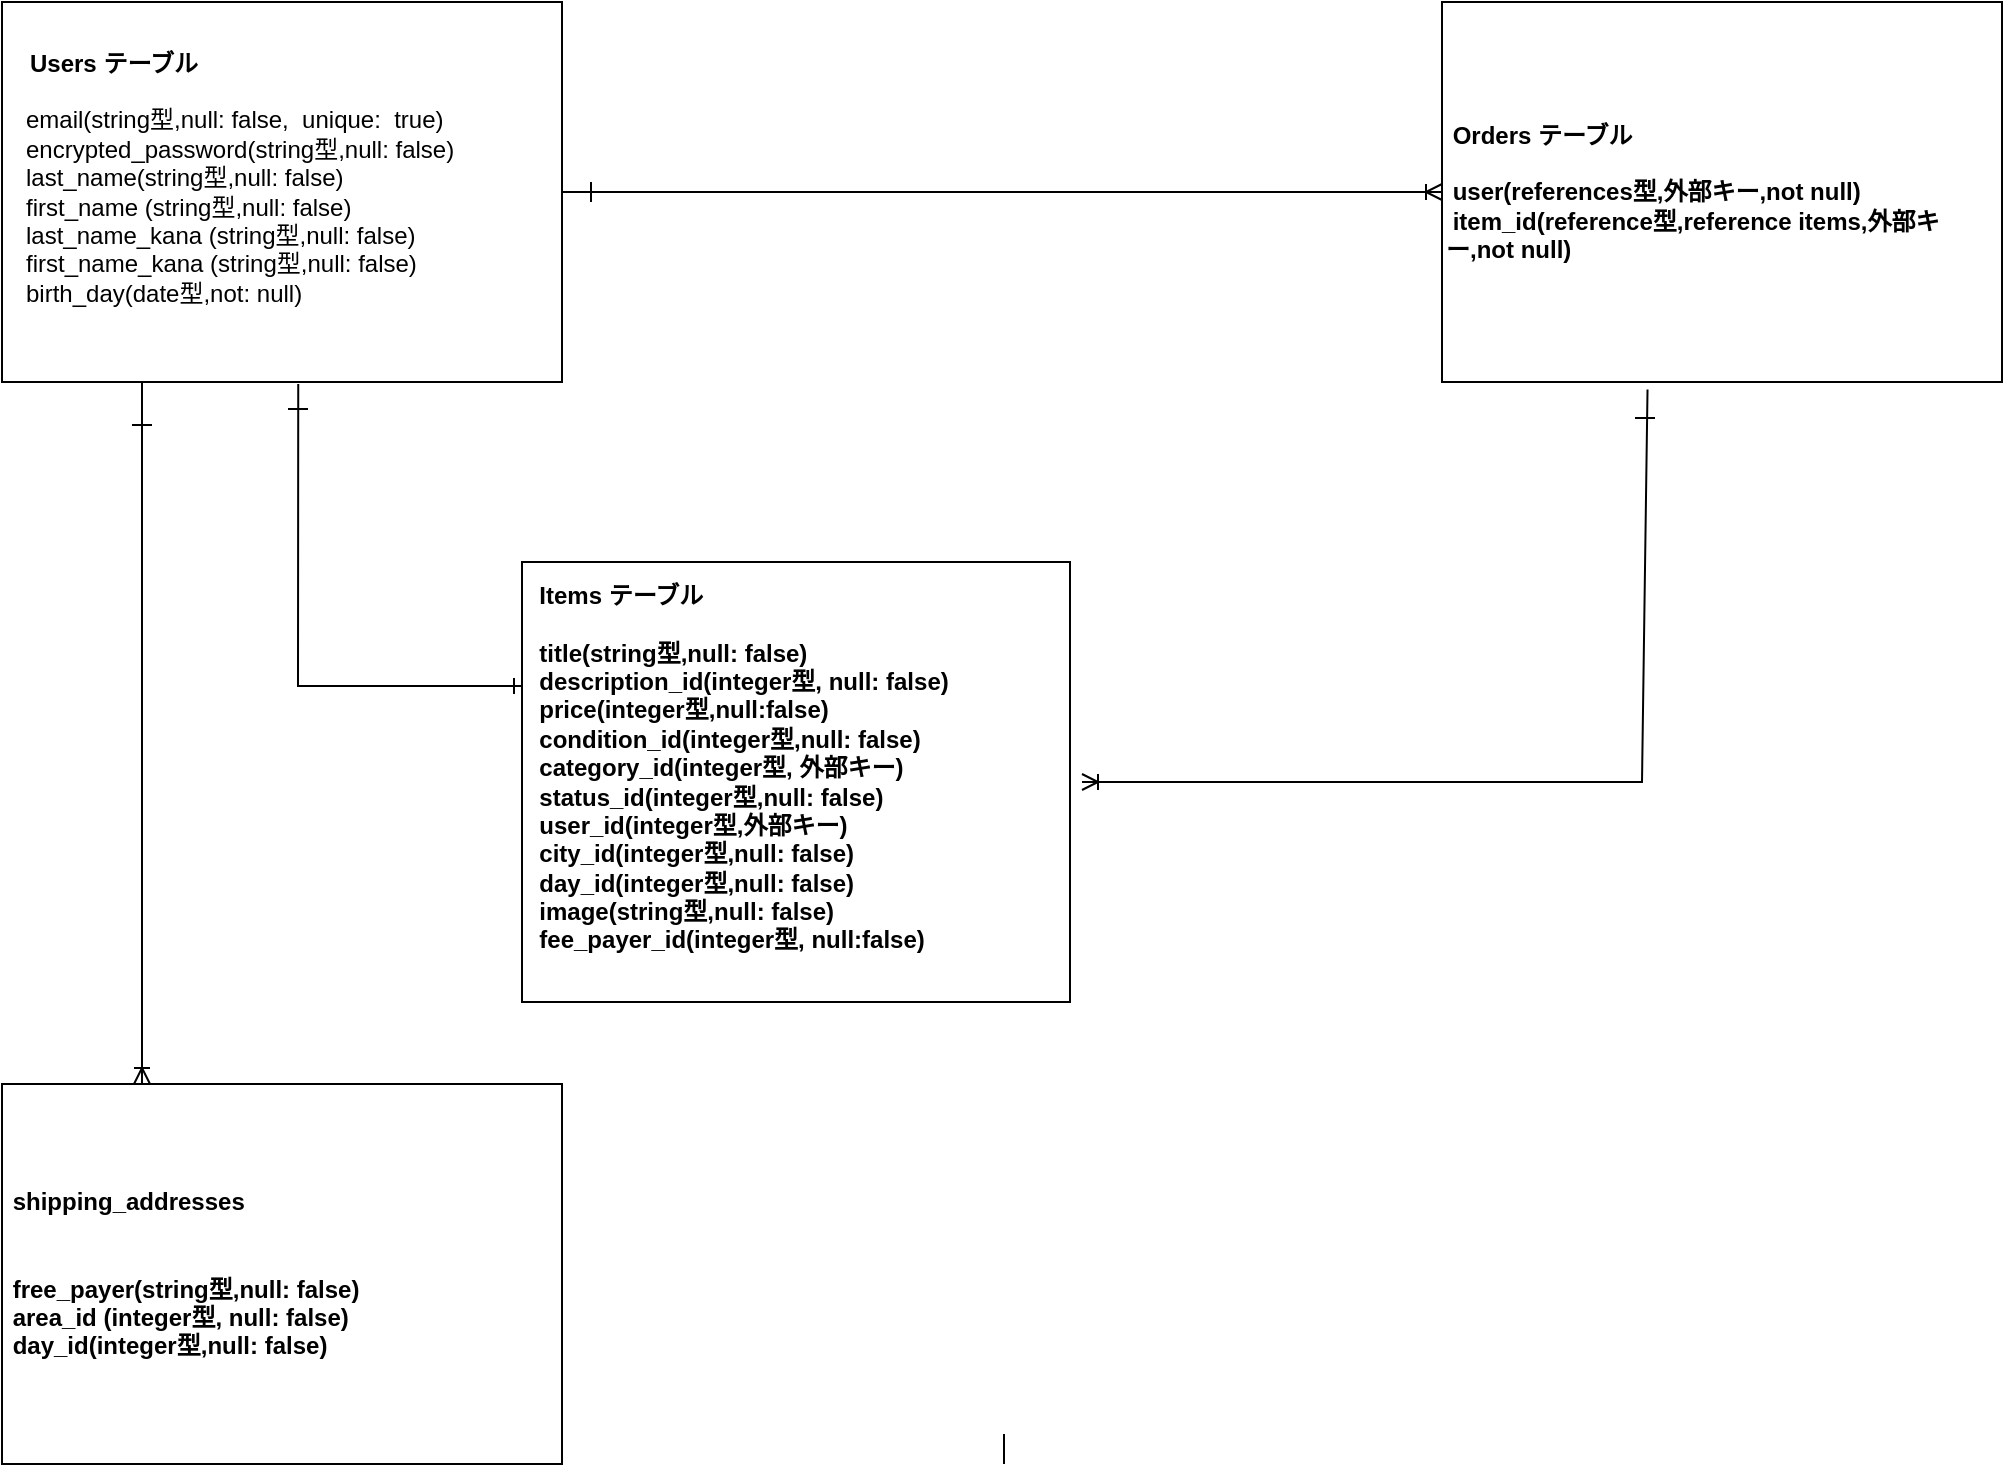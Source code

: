 <mxfile>
    <diagram id="Byp4nlpNVExB9IxGzHuJ" name="ページ1">
        <mxGraphModel dx="1289" dy="616" grid="1" gridSize="10" guides="1" tooltips="1" connect="1" arrows="1" fold="1" page="1" pageScale="1" pageWidth="1169" pageHeight="827" math="0" shadow="0">
            <root>
                <mxCell id="0"/>
                <mxCell id="1" parent="0"/>
                <mxCell id="41" value="&lt;b&gt;　Users テーブル&lt;br&gt;&lt;/b&gt;　&lt;br&gt;&amp;nbsp; &amp;nbsp;email(string型,null: false,&amp;nbsp; unique:&amp;nbsp; true)&lt;br&gt;&amp;nbsp; &amp;nbsp;encrypted_password(string型,null: false)&lt;br&gt;&amp;nbsp; &amp;nbsp;last_name(string型,null: false)&lt;br&gt;&amp;nbsp; &amp;nbsp;first_name&amp;nbsp;(string型,null: false)&lt;br&gt;&amp;nbsp; &amp;nbsp;last_name_kana&amp;nbsp;(string型,null: false)&lt;br&gt;&amp;nbsp; &amp;nbsp;first_name_kana (string型,null: false)&lt;br&gt;&amp;nbsp; &amp;nbsp;birth_day(date型,not: null)&amp;nbsp; &amp;nbsp;&lt;br&gt;&amp;nbsp; &amp;nbsp; &amp;nbsp;" style="rounded=0;whiteSpace=wrap;html=1;align=left;" vertex="1" parent="1">
                    <mxGeometry x="20" y="20" width="280" height="190" as="geometry"/>
                </mxCell>
                <mxCell id="42" value="&lt;b&gt;&amp;nbsp; Items テーブル&lt;br&gt;&lt;br&gt;&amp;nbsp; title(string型,null: false)&lt;br&gt;&amp;nbsp; description_id(integer型, null: false)&lt;br&gt;&amp;nbsp; price(integer型,null:false)&lt;br&gt;&amp;nbsp; condition_id(integer型,null: false)&lt;br&gt;&amp;nbsp; category_id(integer型, 外部キー)&lt;br&gt;&amp;nbsp; status_id(integer型,null: false)&lt;br&gt;&amp;nbsp; user_id(integer型,外部キー)&lt;br&gt;&amp;nbsp; city_id(integer型,null: false)&lt;br&gt;&amp;nbsp; day_id(integer型,null: false)&lt;br&gt;&amp;nbsp; image(string型,null: false)&lt;br&gt;&amp;nbsp; fee_payer_id(integer型, null:false)&lt;br&gt;&lt;br&gt;&lt;/b&gt;" style="rounded=0;whiteSpace=wrap;html=1;align=left;" vertex="1" parent="1">
                    <mxGeometry x="280" y="300" width="274" height="220" as="geometry"/>
                </mxCell>
                <mxCell id="44" value="&lt;b&gt;&amp;nbsp;Orders テーブル&lt;br&gt;&amp;nbsp;&lt;br&gt;&amp;nbsp;user(references型,外部キー,not null)&lt;br&gt;&amp;nbsp;item_id(reference型,reference items,外部キー,not null)&lt;br&gt;&lt;/b&gt;" style="rounded=0;whiteSpace=wrap;html=1;align=left;" vertex="1" parent="1">
                    <mxGeometry x="740" y="20" width="280" height="190" as="geometry"/>
                </mxCell>
                <mxCell id="67" value="" style="fontSize=12;html=1;endArrow=ERoneToMany;exitX=0.367;exitY=1.02;exitDx=0;exitDy=0;exitPerimeter=0;rounded=0;" edge="1" parent="1" source="44">
                    <mxGeometry width="100" height="100" relative="1" as="geometry">
                        <mxPoint x="480" y="730" as="sourcePoint"/>
                        <mxPoint x="560" y="410" as="targetPoint"/>
                        <Array as="points">
                            <mxPoint x="840" y="410"/>
                        </Array>
                    </mxGeometry>
                </mxCell>
                <mxCell id="68" value="" style="line;strokeWidth=1;direction=north;html=1;rounded=0;" vertex="1" parent="1">
                    <mxGeometry x="491" y="736" width="60" height="15" as="geometry"/>
                </mxCell>
                <mxCell id="69" value="" style="fontSize=12;html=1;endArrow=ERoneToMany;exitX=1;exitY=0.5;exitDx=0;exitDy=0;rounded=0;" edge="1" parent="1" source="41">
                    <mxGeometry width="100" height="100" relative="1" as="geometry">
                        <mxPoint x="149" y="219.05" as="sourcePoint"/>
                        <mxPoint x="740" y="115" as="targetPoint"/>
                    </mxGeometry>
                </mxCell>
                <mxCell id="71" value="" style="line;strokeWidth=1;direction=north;html=1;rounded=0;" vertex="1" parent="1">
                    <mxGeometry x="308" y="110" width="13" height="10" as="geometry"/>
                </mxCell>
                <mxCell id="73" value="" style="line;strokeWidth=1;direction=west;html=1;rounded=0;" vertex="1" parent="1">
                    <mxGeometry x="163" y="217" width="10" height="13" as="geometry"/>
                </mxCell>
                <mxCell id="75" value="" style="fontSize=12;html=1;endArrow=ERone;endFill=1;exitX=0.529;exitY=1.005;exitDx=0;exitDy=0;exitPerimeter=0;rounded=0;" edge="1" parent="1" source="41">
                    <mxGeometry width="100" height="100" relative="1" as="geometry">
                        <mxPoint x="380" y="350" as="sourcePoint"/>
                        <mxPoint x="280" y="362" as="targetPoint"/>
                        <Array as="points">
                            <mxPoint x="168" y="362"/>
                        </Array>
                    </mxGeometry>
                </mxCell>
                <mxCell id="80" value="" style="line;strokeWidth=1;direction=east;html=1;" vertex="1" parent="1">
                    <mxGeometry x="836.5" y="221.5" width="10" height="13" as="geometry"/>
                </mxCell>
                <mxCell id="82" value="&lt;b&gt;&amp;nbsp;shipping_addresses&lt;br&gt;&lt;br&gt;&lt;br&gt;&amp;nbsp;free_payer(string型,null: false)&lt;br&gt;&amp;nbsp;area_id (integer型, null: false)&lt;br&gt;&amp;nbsp;day_id(integer型,null: false)&lt;br&gt;&lt;/b&gt;" style="rounded=0;whiteSpace=wrap;html=1;align=left;" vertex="1" parent="1">
                    <mxGeometry x="20" y="561" width="280" height="190" as="geometry"/>
                </mxCell>
                <mxCell id="83" value="" style="fontSize=12;html=1;endArrow=ERoneToMany;exitX=0.25;exitY=1;exitDx=0;exitDy=0;rounded=0;entryX=0.25;entryY=0;entryDx=0;entryDy=0;" edge="1" parent="1" source="41" target="82">
                    <mxGeometry width="100" height="100" relative="1" as="geometry">
                        <mxPoint x="310" y="125" as="sourcePoint"/>
                        <mxPoint x="750.0" y="125" as="targetPoint"/>
                    </mxGeometry>
                </mxCell>
                <mxCell id="84" value="" style="line;strokeWidth=1;direction=west;html=1;rounded=0;" vertex="1" parent="1">
                    <mxGeometry x="85" y="225" width="10" height="13" as="geometry"/>
                </mxCell>
            </root>
        </mxGraphModel>
    </diagram>
</mxfile>